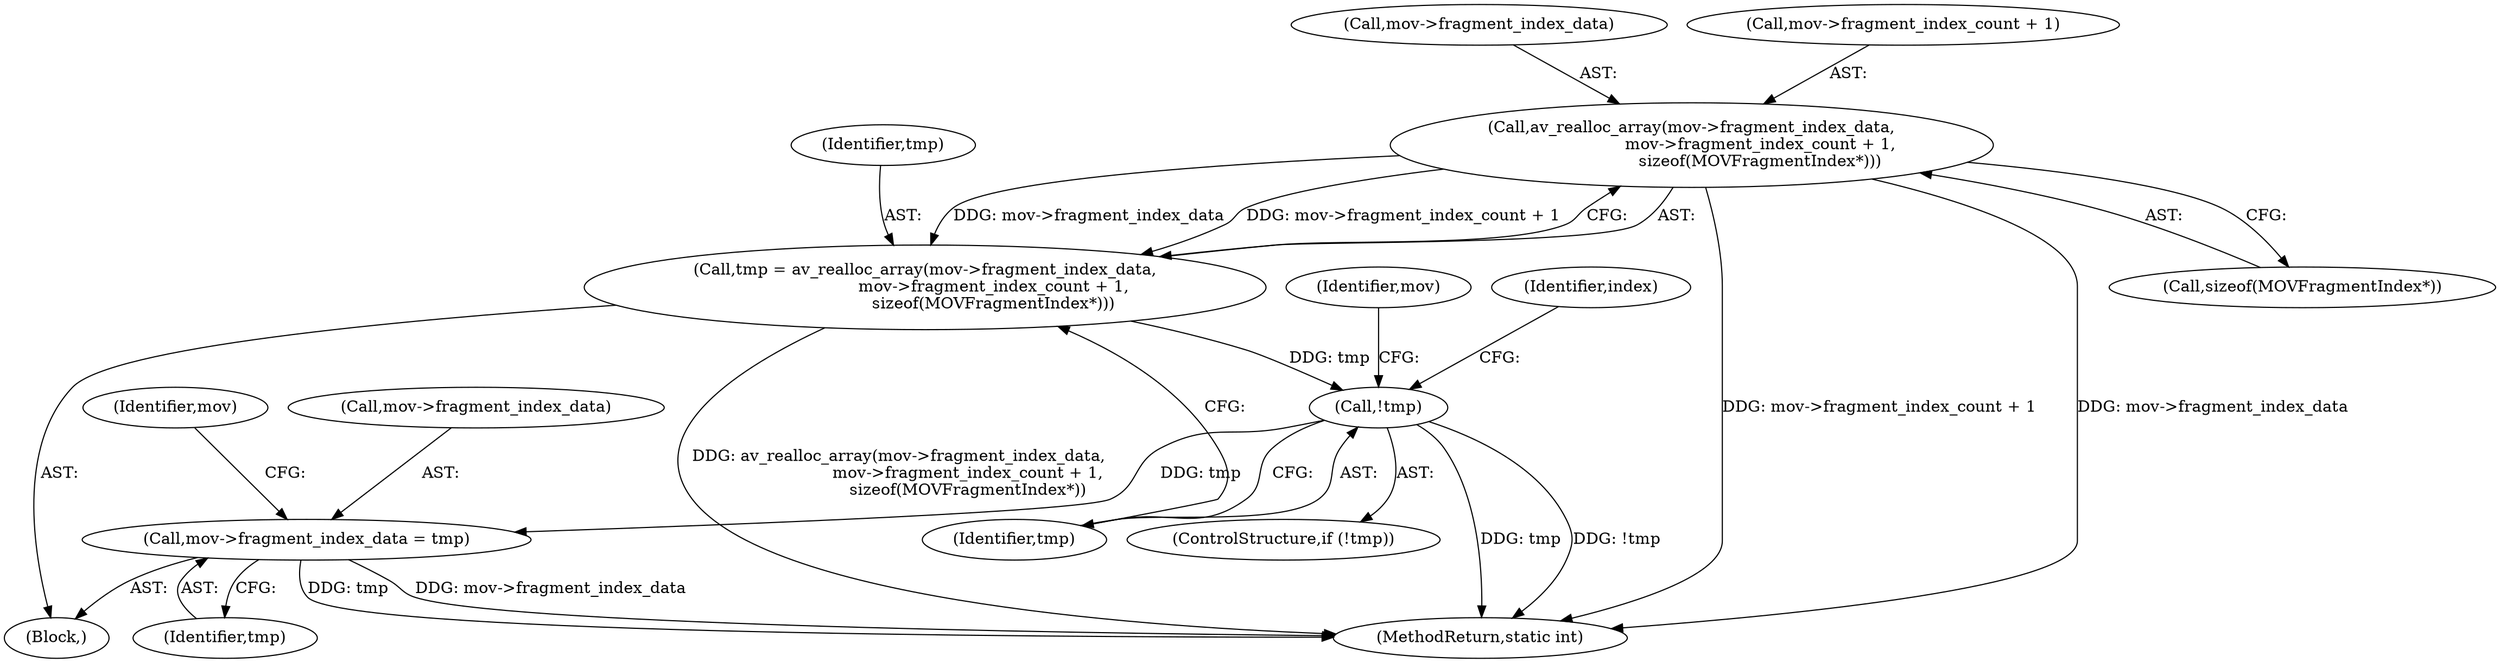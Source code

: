digraph "0_FFmpeg_9cb4eb772839c5e1de2855d126bf74ff16d13382@API" {
"1000155" [label="(Call,av_realloc_array(mov->fragment_index_data,\n                           mov->fragment_index_count + 1,\n                           sizeof(MOVFragmentIndex*)))"];
"1000153" [label="(Call,tmp = av_realloc_array(mov->fragment_index_data,\n                           mov->fragment_index_count + 1,\n                           sizeof(MOVFragmentIndex*)))"];
"1000167" [label="(Call,!tmp)"];
"1000176" [label="(Call,mov->fragment_index_data = tmp)"];
"1000156" [label="(Call,mov->fragment_index_data)"];
"1000168" [label="(Identifier,tmp)"];
"1000167" [label="(Call,!tmp)"];
"1000176" [label="(Call,mov->fragment_index_data = tmp)"];
"1000180" [label="(Identifier,tmp)"];
"1000177" [label="(Call,mov->fragment_index_data)"];
"1000166" [label="(ControlStructure,if (!tmp))"];
"1000184" [label="(Identifier,mov)"];
"1000155" [label="(Call,av_realloc_array(mov->fragment_index_data,\n                           mov->fragment_index_count + 1,\n                           sizeof(MOVFragmentIndex*)))"];
"1000159" [label="(Call,mov->fragment_index_count + 1)"];
"1000367" [label="(MethodReturn,static int)"];
"1000164" [label="(Call,sizeof(MOVFragmentIndex*))"];
"1000103" [label="(Block,)"];
"1000154" [label="(Identifier,tmp)"];
"1000178" [label="(Identifier,mov)"];
"1000172" [label="(Identifier,index)"];
"1000153" [label="(Call,tmp = av_realloc_array(mov->fragment_index_data,\n                           mov->fragment_index_count + 1,\n                           sizeof(MOVFragmentIndex*)))"];
"1000155" -> "1000153"  [label="AST: "];
"1000155" -> "1000164"  [label="CFG: "];
"1000156" -> "1000155"  [label="AST: "];
"1000159" -> "1000155"  [label="AST: "];
"1000164" -> "1000155"  [label="AST: "];
"1000153" -> "1000155"  [label="CFG: "];
"1000155" -> "1000367"  [label="DDG: mov->fragment_index_count + 1"];
"1000155" -> "1000367"  [label="DDG: mov->fragment_index_data"];
"1000155" -> "1000153"  [label="DDG: mov->fragment_index_data"];
"1000155" -> "1000153"  [label="DDG: mov->fragment_index_count + 1"];
"1000153" -> "1000103"  [label="AST: "];
"1000154" -> "1000153"  [label="AST: "];
"1000168" -> "1000153"  [label="CFG: "];
"1000153" -> "1000367"  [label="DDG: av_realloc_array(mov->fragment_index_data,\n                           mov->fragment_index_count + 1,\n                           sizeof(MOVFragmentIndex*))"];
"1000153" -> "1000167"  [label="DDG: tmp"];
"1000167" -> "1000166"  [label="AST: "];
"1000167" -> "1000168"  [label="CFG: "];
"1000168" -> "1000167"  [label="AST: "];
"1000172" -> "1000167"  [label="CFG: "];
"1000178" -> "1000167"  [label="CFG: "];
"1000167" -> "1000367"  [label="DDG: tmp"];
"1000167" -> "1000367"  [label="DDG: !tmp"];
"1000167" -> "1000176"  [label="DDG: tmp"];
"1000176" -> "1000103"  [label="AST: "];
"1000176" -> "1000180"  [label="CFG: "];
"1000177" -> "1000176"  [label="AST: "];
"1000180" -> "1000176"  [label="AST: "];
"1000184" -> "1000176"  [label="CFG: "];
"1000176" -> "1000367"  [label="DDG: tmp"];
"1000176" -> "1000367"  [label="DDG: mov->fragment_index_data"];
}
